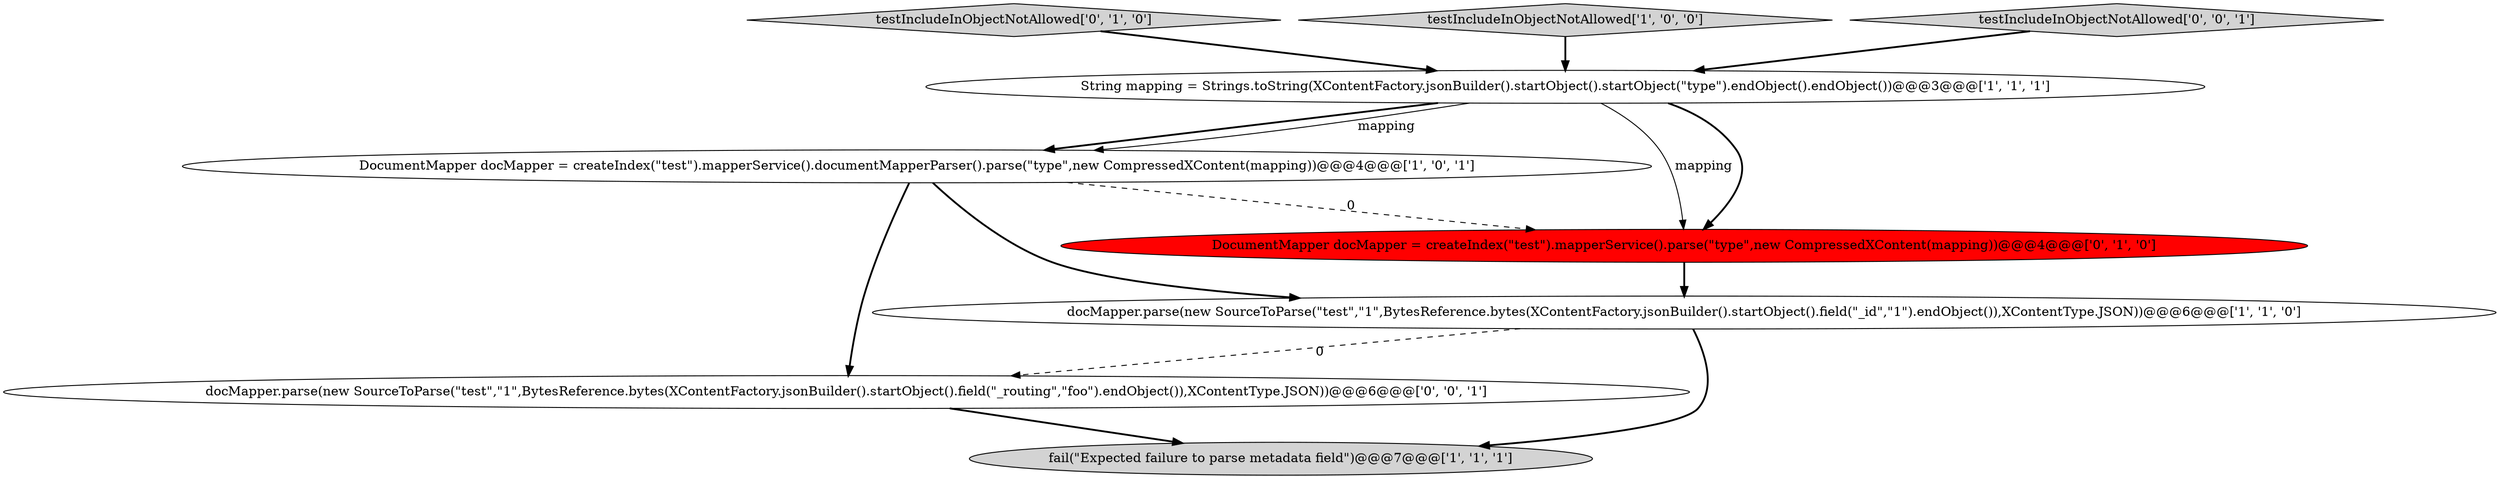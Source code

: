 digraph {
0 [style = filled, label = "String mapping = Strings.toString(XContentFactory.jsonBuilder().startObject().startObject(\"type\").endObject().endObject())@@@3@@@['1', '1', '1']", fillcolor = white, shape = ellipse image = "AAA0AAABBB1BBB"];
8 [style = filled, label = "docMapper.parse(new SourceToParse(\"test\",\"1\",BytesReference.bytes(XContentFactory.jsonBuilder().startObject().field(\"_routing\",\"foo\").endObject()),XContentType.JSON))@@@6@@@['0', '0', '1']", fillcolor = white, shape = ellipse image = "AAA0AAABBB3BBB"];
3 [style = filled, label = "DocumentMapper docMapper = createIndex(\"test\").mapperService().documentMapperParser().parse(\"type\",new CompressedXContent(mapping))@@@4@@@['1', '0', '1']", fillcolor = white, shape = ellipse image = "AAA0AAABBB1BBB"];
5 [style = filled, label = "DocumentMapper docMapper = createIndex(\"test\").mapperService().parse(\"type\",new CompressedXContent(mapping))@@@4@@@['0', '1', '0']", fillcolor = red, shape = ellipse image = "AAA1AAABBB2BBB"];
6 [style = filled, label = "testIncludeInObjectNotAllowed['0', '1', '0']", fillcolor = lightgray, shape = diamond image = "AAA0AAABBB2BBB"];
1 [style = filled, label = "fail(\"Expected failure to parse metadata field\")@@@7@@@['1', '1', '1']", fillcolor = lightgray, shape = ellipse image = "AAA0AAABBB1BBB"];
2 [style = filled, label = "testIncludeInObjectNotAllowed['1', '0', '0']", fillcolor = lightgray, shape = diamond image = "AAA0AAABBB1BBB"];
4 [style = filled, label = "docMapper.parse(new SourceToParse(\"test\",\"1\",BytesReference.bytes(XContentFactory.jsonBuilder().startObject().field(\"_id\",\"1\").endObject()),XContentType.JSON))@@@6@@@['1', '1', '0']", fillcolor = white, shape = ellipse image = "AAA0AAABBB1BBB"];
7 [style = filled, label = "testIncludeInObjectNotAllowed['0', '0', '1']", fillcolor = lightgray, shape = diamond image = "AAA0AAABBB3BBB"];
0->3 [style = bold, label=""];
8->1 [style = bold, label=""];
3->5 [style = dashed, label="0"];
4->1 [style = bold, label=""];
2->0 [style = bold, label=""];
0->5 [style = solid, label="mapping"];
6->0 [style = bold, label=""];
7->0 [style = bold, label=""];
4->8 [style = dashed, label="0"];
3->4 [style = bold, label=""];
3->8 [style = bold, label=""];
0->5 [style = bold, label=""];
5->4 [style = bold, label=""];
0->3 [style = solid, label="mapping"];
}
